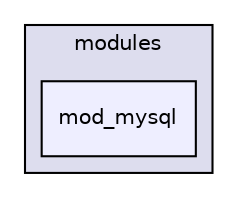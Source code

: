 digraph "leaf/modules/mod_mysql" {
  compound=true
  node [ fontsize="10", fontname="Helvetica"];
  edge [ labelfontsize="10", labelfontname="Helvetica"];
  subgraph clusterdir_071e6ab1f7f132df524d1bfe2744eaf2 {
    graph [ bgcolor="#ddddee", pencolor="black", label="modules" fontname="Helvetica", fontsize="10", URL="dir_071e6ab1f7f132df524d1bfe2744eaf2.html"]
  dir_13e54affad6b97f4812b2ef74e72dce0 [shape=box, label="mod_mysql", style="filled", fillcolor="#eeeeff", pencolor="black", URL="dir_13e54affad6b97f4812b2ef74e72dce0.html"];
  }
}

